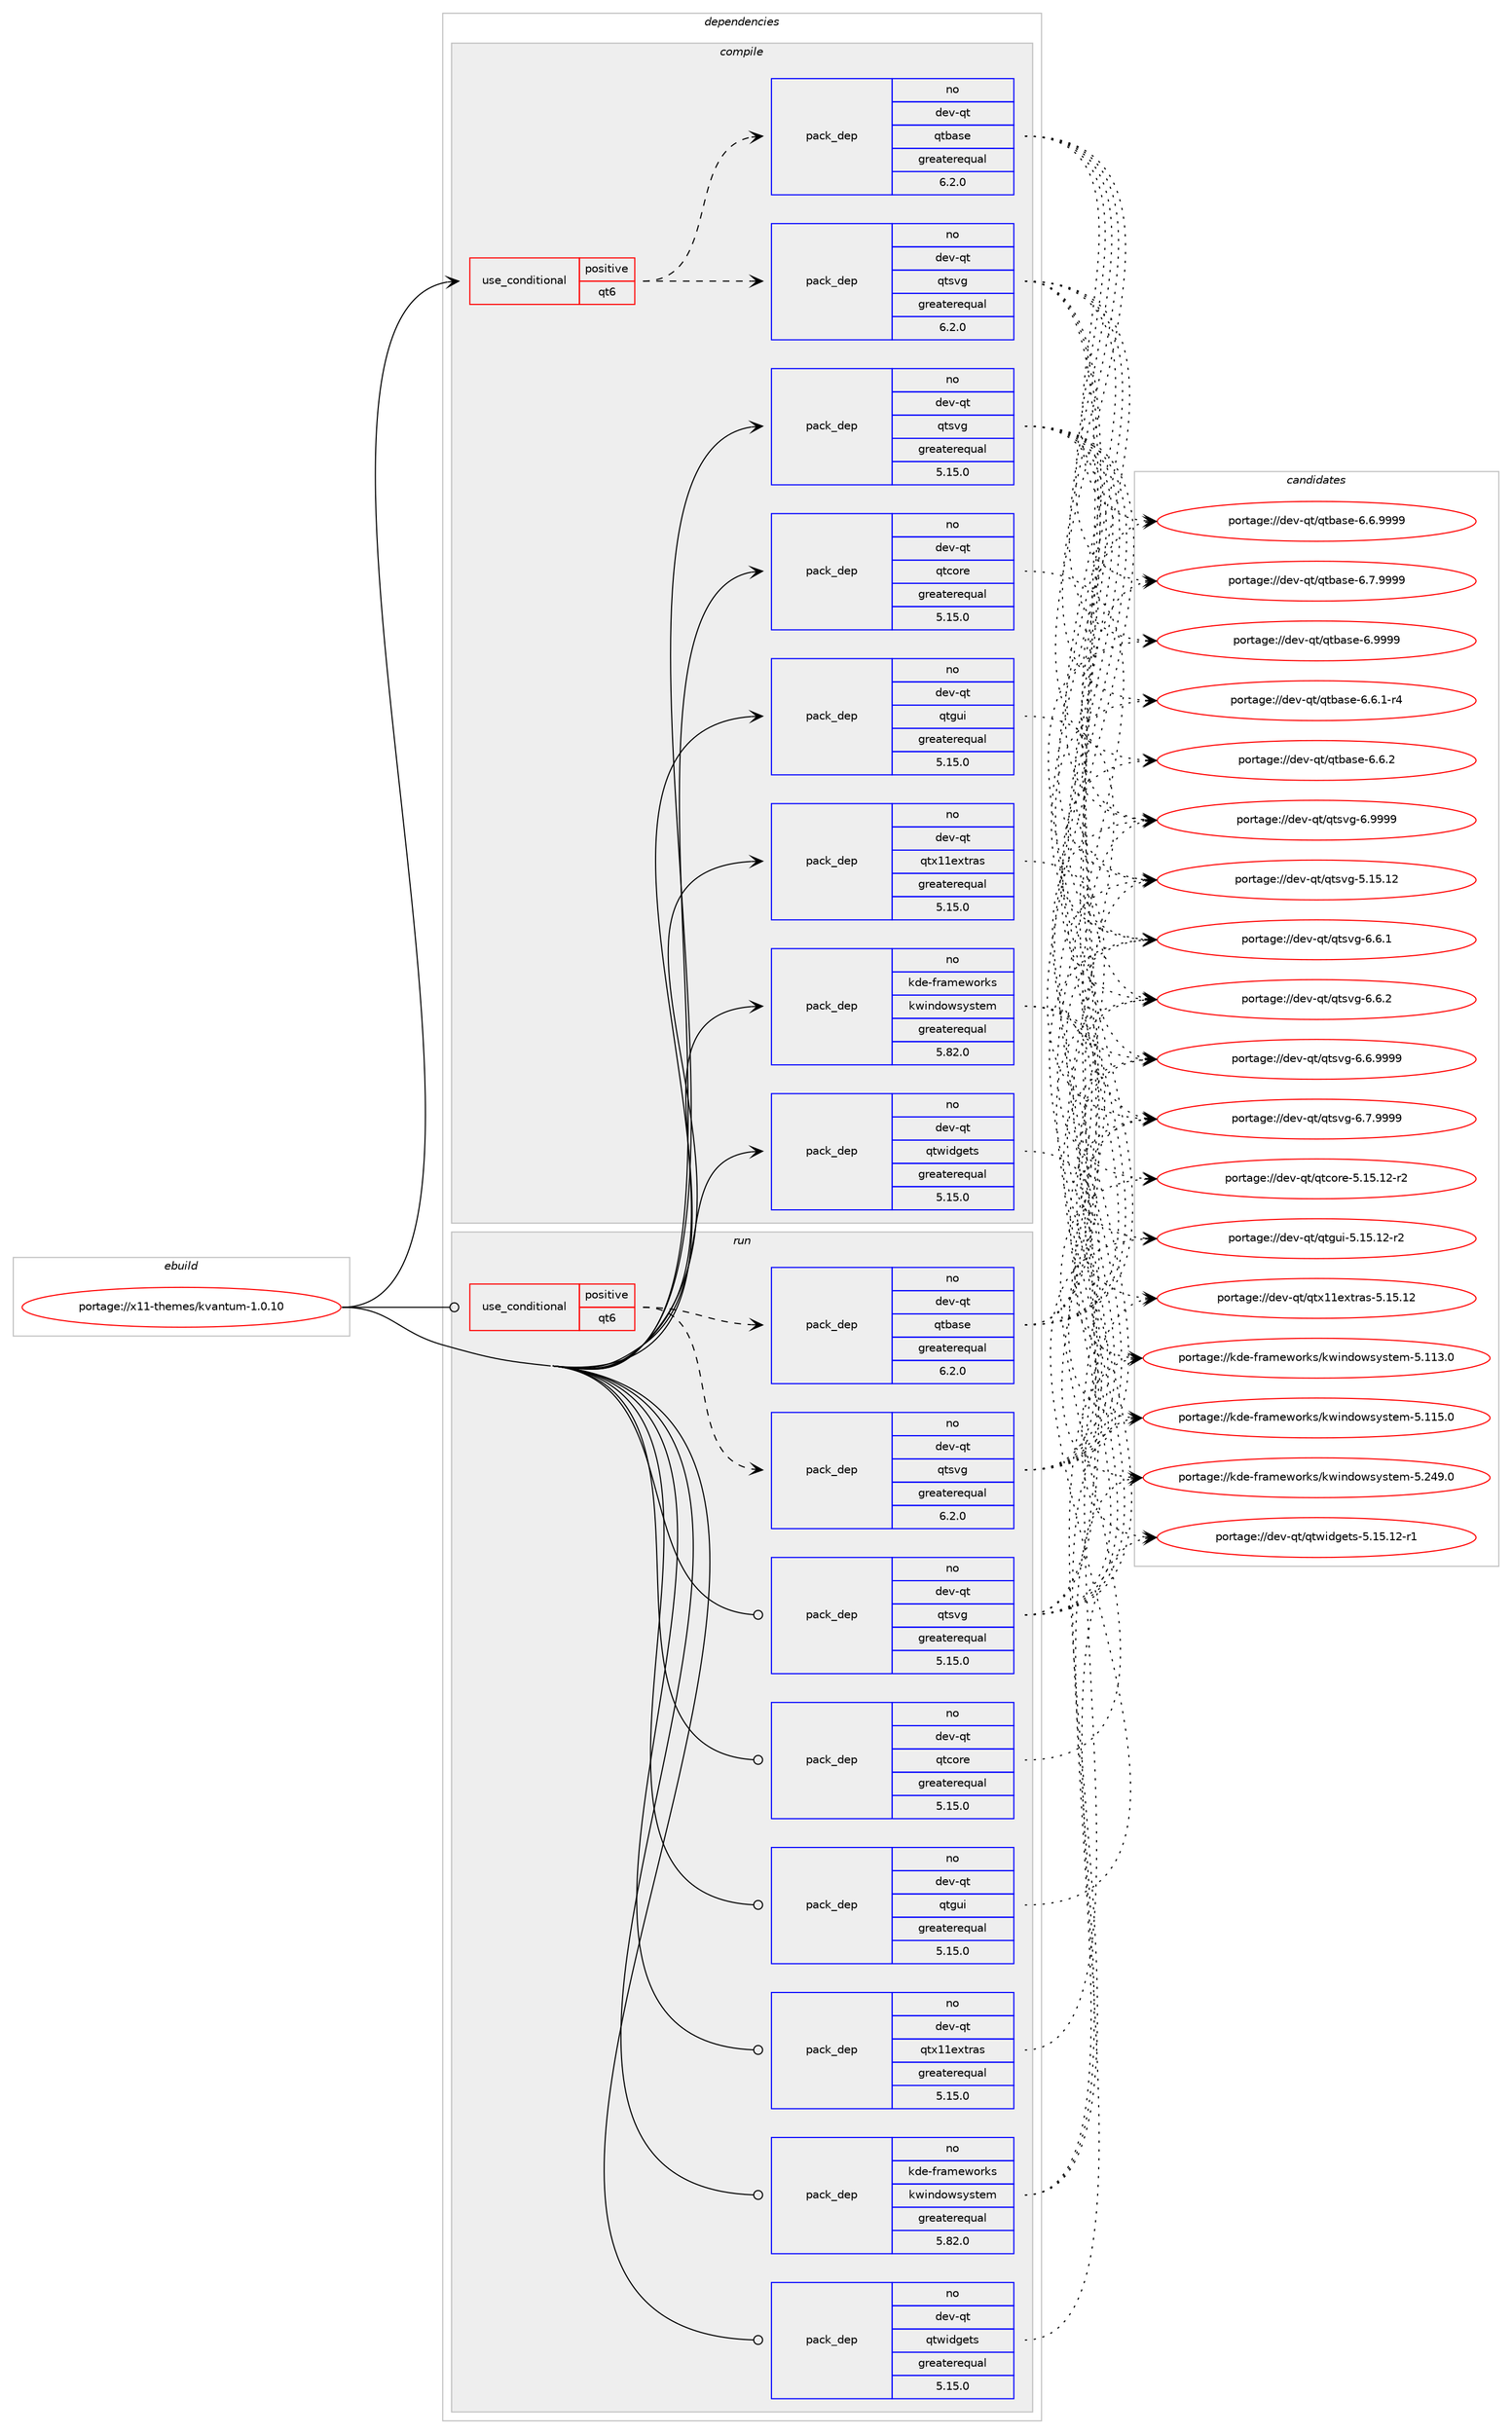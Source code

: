 digraph prolog {

# *************
# Graph options
# *************

newrank=true;
concentrate=true;
compound=true;
graph [rankdir=LR,fontname=Helvetica,fontsize=10,ranksep=1.5];#, ranksep=2.5, nodesep=0.2];
edge  [arrowhead=vee];
node  [fontname=Helvetica,fontsize=10];

# **********
# The ebuild
# **********

subgraph cluster_leftcol {
color=gray;
rank=same;
label=<<i>ebuild</i>>;
id [label="portage://x11-themes/kvantum-1.0.10", color=red, width=4, href="../x11-themes/kvantum-1.0.10.svg"];
}

# ****************
# The dependencies
# ****************

subgraph cluster_midcol {
color=gray;
label=<<i>dependencies</i>>;
subgraph cluster_compile {
fillcolor="#eeeeee";
style=filled;
label=<<i>compile</i>>;
subgraph cond18694 {
dependency28795 [label=<<TABLE BORDER="0" CELLBORDER="1" CELLSPACING="0" CELLPADDING="4"><TR><TD ROWSPAN="3" CELLPADDING="10">use_conditional</TD></TR><TR><TD>positive</TD></TR><TR><TD>qt6</TD></TR></TABLE>>, shape=none, color=red];
subgraph pack9750 {
dependency28796 [label=<<TABLE BORDER="0" CELLBORDER="1" CELLSPACING="0" CELLPADDING="4" WIDTH="220"><TR><TD ROWSPAN="6" CELLPADDING="30">pack_dep</TD></TR><TR><TD WIDTH="110">no</TD></TR><TR><TD>dev-qt</TD></TR><TR><TD>qtbase</TD></TR><TR><TD>greaterequal</TD></TR><TR><TD>6.2.0</TD></TR></TABLE>>, shape=none, color=blue];
}
dependency28795:e -> dependency28796:w [weight=20,style="dashed",arrowhead="vee"];
subgraph pack9751 {
dependency28797 [label=<<TABLE BORDER="0" CELLBORDER="1" CELLSPACING="0" CELLPADDING="4" WIDTH="220"><TR><TD ROWSPAN="6" CELLPADDING="30">pack_dep</TD></TR><TR><TD WIDTH="110">no</TD></TR><TR><TD>dev-qt</TD></TR><TR><TD>qtsvg</TD></TR><TR><TD>greaterequal</TD></TR><TR><TD>6.2.0</TD></TR></TABLE>>, shape=none, color=blue];
}
dependency28795:e -> dependency28797:w [weight=20,style="dashed",arrowhead="vee"];
}
id:e -> dependency28795:w [weight=20,style="solid",arrowhead="vee"];
subgraph pack9752 {
dependency28798 [label=<<TABLE BORDER="0" CELLBORDER="1" CELLSPACING="0" CELLPADDING="4" WIDTH="220"><TR><TD ROWSPAN="6" CELLPADDING="30">pack_dep</TD></TR><TR><TD WIDTH="110">no</TD></TR><TR><TD>dev-qt</TD></TR><TR><TD>qtcore</TD></TR><TR><TD>greaterequal</TD></TR><TR><TD>5.15.0</TD></TR></TABLE>>, shape=none, color=blue];
}
id:e -> dependency28798:w [weight=20,style="solid",arrowhead="vee"];
subgraph pack9753 {
dependency28799 [label=<<TABLE BORDER="0" CELLBORDER="1" CELLSPACING="0" CELLPADDING="4" WIDTH="220"><TR><TD ROWSPAN="6" CELLPADDING="30">pack_dep</TD></TR><TR><TD WIDTH="110">no</TD></TR><TR><TD>dev-qt</TD></TR><TR><TD>qtgui</TD></TR><TR><TD>greaterequal</TD></TR><TR><TD>5.15.0</TD></TR></TABLE>>, shape=none, color=blue];
}
id:e -> dependency28799:w [weight=20,style="solid",arrowhead="vee"];
subgraph pack9754 {
dependency28800 [label=<<TABLE BORDER="0" CELLBORDER="1" CELLSPACING="0" CELLPADDING="4" WIDTH="220"><TR><TD ROWSPAN="6" CELLPADDING="30">pack_dep</TD></TR><TR><TD WIDTH="110">no</TD></TR><TR><TD>dev-qt</TD></TR><TR><TD>qtsvg</TD></TR><TR><TD>greaterequal</TD></TR><TR><TD>5.15.0</TD></TR></TABLE>>, shape=none, color=blue];
}
id:e -> dependency28800:w [weight=20,style="solid",arrowhead="vee"];
subgraph pack9755 {
dependency28801 [label=<<TABLE BORDER="0" CELLBORDER="1" CELLSPACING="0" CELLPADDING="4" WIDTH="220"><TR><TD ROWSPAN="6" CELLPADDING="30">pack_dep</TD></TR><TR><TD WIDTH="110">no</TD></TR><TR><TD>dev-qt</TD></TR><TR><TD>qtwidgets</TD></TR><TR><TD>greaterequal</TD></TR><TR><TD>5.15.0</TD></TR></TABLE>>, shape=none, color=blue];
}
id:e -> dependency28801:w [weight=20,style="solid",arrowhead="vee"];
subgraph pack9756 {
dependency28802 [label=<<TABLE BORDER="0" CELLBORDER="1" CELLSPACING="0" CELLPADDING="4" WIDTH="220"><TR><TD ROWSPAN="6" CELLPADDING="30">pack_dep</TD></TR><TR><TD WIDTH="110">no</TD></TR><TR><TD>dev-qt</TD></TR><TR><TD>qtx11extras</TD></TR><TR><TD>greaterequal</TD></TR><TR><TD>5.15.0</TD></TR></TABLE>>, shape=none, color=blue];
}
id:e -> dependency28802:w [weight=20,style="solid",arrowhead="vee"];
subgraph pack9757 {
dependency28803 [label=<<TABLE BORDER="0" CELLBORDER="1" CELLSPACING="0" CELLPADDING="4" WIDTH="220"><TR><TD ROWSPAN="6" CELLPADDING="30">pack_dep</TD></TR><TR><TD WIDTH="110">no</TD></TR><TR><TD>kde-frameworks</TD></TR><TR><TD>kwindowsystem</TD></TR><TR><TD>greaterequal</TD></TR><TR><TD>5.82.0</TD></TR></TABLE>>, shape=none, color=blue];
}
id:e -> dependency28803:w [weight=20,style="solid",arrowhead="vee"];
# *** BEGIN UNKNOWN DEPENDENCY TYPE (TODO) ***
# id -> package_dependency(portage://x11-themes/kvantum-1.0.10,install,no,x11-base,xorg-proto,none,[,,],[],[])
# *** END UNKNOWN DEPENDENCY TYPE (TODO) ***

# *** BEGIN UNKNOWN DEPENDENCY TYPE (TODO) ***
# id -> package_dependency(portage://x11-themes/kvantum-1.0.10,install,no,x11-libs,libX11,none,[,,],[],[])
# *** END UNKNOWN DEPENDENCY TYPE (TODO) ***

}
subgraph cluster_compileandrun {
fillcolor="#eeeeee";
style=filled;
label=<<i>compile and run</i>>;
}
subgraph cluster_run {
fillcolor="#eeeeee";
style=filled;
label=<<i>run</i>>;
subgraph cond18695 {
dependency28804 [label=<<TABLE BORDER="0" CELLBORDER="1" CELLSPACING="0" CELLPADDING="4"><TR><TD ROWSPAN="3" CELLPADDING="10">use_conditional</TD></TR><TR><TD>positive</TD></TR><TR><TD>qt6</TD></TR></TABLE>>, shape=none, color=red];
subgraph pack9758 {
dependency28805 [label=<<TABLE BORDER="0" CELLBORDER="1" CELLSPACING="0" CELLPADDING="4" WIDTH="220"><TR><TD ROWSPAN="6" CELLPADDING="30">pack_dep</TD></TR><TR><TD WIDTH="110">no</TD></TR><TR><TD>dev-qt</TD></TR><TR><TD>qtbase</TD></TR><TR><TD>greaterequal</TD></TR><TR><TD>6.2.0</TD></TR></TABLE>>, shape=none, color=blue];
}
dependency28804:e -> dependency28805:w [weight=20,style="dashed",arrowhead="vee"];
subgraph pack9759 {
dependency28806 [label=<<TABLE BORDER="0" CELLBORDER="1" CELLSPACING="0" CELLPADDING="4" WIDTH="220"><TR><TD ROWSPAN="6" CELLPADDING="30">pack_dep</TD></TR><TR><TD WIDTH="110">no</TD></TR><TR><TD>dev-qt</TD></TR><TR><TD>qtsvg</TD></TR><TR><TD>greaterequal</TD></TR><TR><TD>6.2.0</TD></TR></TABLE>>, shape=none, color=blue];
}
dependency28804:e -> dependency28806:w [weight=20,style="dashed",arrowhead="vee"];
}
id:e -> dependency28804:w [weight=20,style="solid",arrowhead="odot"];
subgraph pack9760 {
dependency28807 [label=<<TABLE BORDER="0" CELLBORDER="1" CELLSPACING="0" CELLPADDING="4" WIDTH="220"><TR><TD ROWSPAN="6" CELLPADDING="30">pack_dep</TD></TR><TR><TD WIDTH="110">no</TD></TR><TR><TD>dev-qt</TD></TR><TR><TD>qtcore</TD></TR><TR><TD>greaterequal</TD></TR><TR><TD>5.15.0</TD></TR></TABLE>>, shape=none, color=blue];
}
id:e -> dependency28807:w [weight=20,style="solid",arrowhead="odot"];
subgraph pack9761 {
dependency28808 [label=<<TABLE BORDER="0" CELLBORDER="1" CELLSPACING="0" CELLPADDING="4" WIDTH="220"><TR><TD ROWSPAN="6" CELLPADDING="30">pack_dep</TD></TR><TR><TD WIDTH="110">no</TD></TR><TR><TD>dev-qt</TD></TR><TR><TD>qtgui</TD></TR><TR><TD>greaterequal</TD></TR><TR><TD>5.15.0</TD></TR></TABLE>>, shape=none, color=blue];
}
id:e -> dependency28808:w [weight=20,style="solid",arrowhead="odot"];
subgraph pack9762 {
dependency28809 [label=<<TABLE BORDER="0" CELLBORDER="1" CELLSPACING="0" CELLPADDING="4" WIDTH="220"><TR><TD ROWSPAN="6" CELLPADDING="30">pack_dep</TD></TR><TR><TD WIDTH="110">no</TD></TR><TR><TD>dev-qt</TD></TR><TR><TD>qtsvg</TD></TR><TR><TD>greaterequal</TD></TR><TR><TD>5.15.0</TD></TR></TABLE>>, shape=none, color=blue];
}
id:e -> dependency28809:w [weight=20,style="solid",arrowhead="odot"];
subgraph pack9763 {
dependency28810 [label=<<TABLE BORDER="0" CELLBORDER="1" CELLSPACING="0" CELLPADDING="4" WIDTH="220"><TR><TD ROWSPAN="6" CELLPADDING="30">pack_dep</TD></TR><TR><TD WIDTH="110">no</TD></TR><TR><TD>dev-qt</TD></TR><TR><TD>qtwidgets</TD></TR><TR><TD>greaterequal</TD></TR><TR><TD>5.15.0</TD></TR></TABLE>>, shape=none, color=blue];
}
id:e -> dependency28810:w [weight=20,style="solid",arrowhead="odot"];
subgraph pack9764 {
dependency28811 [label=<<TABLE BORDER="0" CELLBORDER="1" CELLSPACING="0" CELLPADDING="4" WIDTH="220"><TR><TD ROWSPAN="6" CELLPADDING="30">pack_dep</TD></TR><TR><TD WIDTH="110">no</TD></TR><TR><TD>dev-qt</TD></TR><TR><TD>qtx11extras</TD></TR><TR><TD>greaterequal</TD></TR><TR><TD>5.15.0</TD></TR></TABLE>>, shape=none, color=blue];
}
id:e -> dependency28811:w [weight=20,style="solid",arrowhead="odot"];
subgraph pack9765 {
dependency28812 [label=<<TABLE BORDER="0" CELLBORDER="1" CELLSPACING="0" CELLPADDING="4" WIDTH="220"><TR><TD ROWSPAN="6" CELLPADDING="30">pack_dep</TD></TR><TR><TD WIDTH="110">no</TD></TR><TR><TD>kde-frameworks</TD></TR><TR><TD>kwindowsystem</TD></TR><TR><TD>greaterequal</TD></TR><TR><TD>5.82.0</TD></TR></TABLE>>, shape=none, color=blue];
}
id:e -> dependency28812:w [weight=20,style="solid",arrowhead="odot"];
# *** BEGIN UNKNOWN DEPENDENCY TYPE (TODO) ***
# id -> package_dependency(portage://x11-themes/kvantum-1.0.10,run,no,x11-libs,libX11,none,[,,],[],[])
# *** END UNKNOWN DEPENDENCY TYPE (TODO) ***

}
}

# **************
# The candidates
# **************

subgraph cluster_choices {
rank=same;
color=gray;
label=<<i>candidates</i>>;

subgraph choice9750 {
color=black;
nodesep=1;
choice100101118451131164711311698971151014554465446494511452 [label="portage://dev-qt/qtbase-6.6.1-r4", color=red, width=4,href="../dev-qt/qtbase-6.6.1-r4.svg"];
choice10010111845113116471131169897115101455446544650 [label="portage://dev-qt/qtbase-6.6.2", color=red, width=4,href="../dev-qt/qtbase-6.6.2.svg"];
choice10010111845113116471131169897115101455446544657575757 [label="portage://dev-qt/qtbase-6.6.9999", color=red, width=4,href="../dev-qt/qtbase-6.6.9999.svg"];
choice10010111845113116471131169897115101455446554657575757 [label="portage://dev-qt/qtbase-6.7.9999", color=red, width=4,href="../dev-qt/qtbase-6.7.9999.svg"];
choice1001011184511311647113116989711510145544657575757 [label="portage://dev-qt/qtbase-6.9999", color=red, width=4,href="../dev-qt/qtbase-6.9999.svg"];
dependency28796:e -> choice100101118451131164711311698971151014554465446494511452:w [style=dotted,weight="100"];
dependency28796:e -> choice10010111845113116471131169897115101455446544650:w [style=dotted,weight="100"];
dependency28796:e -> choice10010111845113116471131169897115101455446544657575757:w [style=dotted,weight="100"];
dependency28796:e -> choice10010111845113116471131169897115101455446554657575757:w [style=dotted,weight="100"];
dependency28796:e -> choice1001011184511311647113116989711510145544657575757:w [style=dotted,weight="100"];
}
subgraph choice9751 {
color=black;
nodesep=1;
choice10010111845113116471131161151181034553464953464950 [label="portage://dev-qt/qtsvg-5.15.12", color=red, width=4,href="../dev-qt/qtsvg-5.15.12.svg"];
choice1001011184511311647113116115118103455446544649 [label="portage://dev-qt/qtsvg-6.6.1", color=red, width=4,href="../dev-qt/qtsvg-6.6.1.svg"];
choice1001011184511311647113116115118103455446544650 [label="portage://dev-qt/qtsvg-6.6.2", color=red, width=4,href="../dev-qt/qtsvg-6.6.2.svg"];
choice1001011184511311647113116115118103455446544657575757 [label="portage://dev-qt/qtsvg-6.6.9999", color=red, width=4,href="../dev-qt/qtsvg-6.6.9999.svg"];
choice1001011184511311647113116115118103455446554657575757 [label="portage://dev-qt/qtsvg-6.7.9999", color=red, width=4,href="../dev-qt/qtsvg-6.7.9999.svg"];
choice100101118451131164711311611511810345544657575757 [label="portage://dev-qt/qtsvg-6.9999", color=red, width=4,href="../dev-qt/qtsvg-6.9999.svg"];
dependency28797:e -> choice10010111845113116471131161151181034553464953464950:w [style=dotted,weight="100"];
dependency28797:e -> choice1001011184511311647113116115118103455446544649:w [style=dotted,weight="100"];
dependency28797:e -> choice1001011184511311647113116115118103455446544650:w [style=dotted,weight="100"];
dependency28797:e -> choice1001011184511311647113116115118103455446544657575757:w [style=dotted,weight="100"];
dependency28797:e -> choice1001011184511311647113116115118103455446554657575757:w [style=dotted,weight="100"];
dependency28797:e -> choice100101118451131164711311611511810345544657575757:w [style=dotted,weight="100"];
}
subgraph choice9752 {
color=black;
nodesep=1;
choice10010111845113116471131169911111410145534649534649504511450 [label="portage://dev-qt/qtcore-5.15.12-r2", color=red, width=4,href="../dev-qt/qtcore-5.15.12-r2.svg"];
dependency28798:e -> choice10010111845113116471131169911111410145534649534649504511450:w [style=dotted,weight="100"];
}
subgraph choice9753 {
color=black;
nodesep=1;
choice100101118451131164711311610311710545534649534649504511450 [label="portage://dev-qt/qtgui-5.15.12-r2", color=red, width=4,href="../dev-qt/qtgui-5.15.12-r2.svg"];
dependency28799:e -> choice100101118451131164711311610311710545534649534649504511450:w [style=dotted,weight="100"];
}
subgraph choice9754 {
color=black;
nodesep=1;
choice10010111845113116471131161151181034553464953464950 [label="portage://dev-qt/qtsvg-5.15.12", color=red, width=4,href="../dev-qt/qtsvg-5.15.12.svg"];
choice1001011184511311647113116115118103455446544649 [label="portage://dev-qt/qtsvg-6.6.1", color=red, width=4,href="../dev-qt/qtsvg-6.6.1.svg"];
choice1001011184511311647113116115118103455446544650 [label="portage://dev-qt/qtsvg-6.6.2", color=red, width=4,href="../dev-qt/qtsvg-6.6.2.svg"];
choice1001011184511311647113116115118103455446544657575757 [label="portage://dev-qt/qtsvg-6.6.9999", color=red, width=4,href="../dev-qt/qtsvg-6.6.9999.svg"];
choice1001011184511311647113116115118103455446554657575757 [label="portage://dev-qt/qtsvg-6.7.9999", color=red, width=4,href="../dev-qt/qtsvg-6.7.9999.svg"];
choice100101118451131164711311611511810345544657575757 [label="portage://dev-qt/qtsvg-6.9999", color=red, width=4,href="../dev-qt/qtsvg-6.9999.svg"];
dependency28800:e -> choice10010111845113116471131161151181034553464953464950:w [style=dotted,weight="100"];
dependency28800:e -> choice1001011184511311647113116115118103455446544649:w [style=dotted,weight="100"];
dependency28800:e -> choice1001011184511311647113116115118103455446544650:w [style=dotted,weight="100"];
dependency28800:e -> choice1001011184511311647113116115118103455446544657575757:w [style=dotted,weight="100"];
dependency28800:e -> choice1001011184511311647113116115118103455446554657575757:w [style=dotted,weight="100"];
dependency28800:e -> choice100101118451131164711311611511810345544657575757:w [style=dotted,weight="100"];
}
subgraph choice9755 {
color=black;
nodesep=1;
choice100101118451131164711311611910510010310111611545534649534649504511449 [label="portage://dev-qt/qtwidgets-5.15.12-r1", color=red, width=4,href="../dev-qt/qtwidgets-5.15.12-r1.svg"];
dependency28801:e -> choice100101118451131164711311611910510010310111611545534649534649504511449:w [style=dotted,weight="100"];
}
subgraph choice9756 {
color=black;
nodesep=1;
choice10010111845113116471131161204949101120116114971154553464953464950 [label="portage://dev-qt/qtx11extras-5.15.12", color=red, width=4,href="../dev-qt/qtx11extras-5.15.12.svg"];
dependency28802:e -> choice10010111845113116471131161204949101120116114971154553464953464950:w [style=dotted,weight="100"];
}
subgraph choice9757 {
color=black;
nodesep=1;
choice1071001014510211497109101119111114107115471071191051101001111191151211151161011094553464949514648 [label="portage://kde-frameworks/kwindowsystem-5.113.0", color=red, width=4,href="../kde-frameworks/kwindowsystem-5.113.0.svg"];
choice1071001014510211497109101119111114107115471071191051101001111191151211151161011094553464949534648 [label="portage://kde-frameworks/kwindowsystem-5.115.0", color=red, width=4,href="../kde-frameworks/kwindowsystem-5.115.0.svg"];
choice1071001014510211497109101119111114107115471071191051101001111191151211151161011094553465052574648 [label="portage://kde-frameworks/kwindowsystem-5.249.0", color=red, width=4,href="../kde-frameworks/kwindowsystem-5.249.0.svg"];
dependency28803:e -> choice1071001014510211497109101119111114107115471071191051101001111191151211151161011094553464949514648:w [style=dotted,weight="100"];
dependency28803:e -> choice1071001014510211497109101119111114107115471071191051101001111191151211151161011094553464949534648:w [style=dotted,weight="100"];
dependency28803:e -> choice1071001014510211497109101119111114107115471071191051101001111191151211151161011094553465052574648:w [style=dotted,weight="100"];
}
subgraph choice9758 {
color=black;
nodesep=1;
choice100101118451131164711311698971151014554465446494511452 [label="portage://dev-qt/qtbase-6.6.1-r4", color=red, width=4,href="../dev-qt/qtbase-6.6.1-r4.svg"];
choice10010111845113116471131169897115101455446544650 [label="portage://dev-qt/qtbase-6.6.2", color=red, width=4,href="../dev-qt/qtbase-6.6.2.svg"];
choice10010111845113116471131169897115101455446544657575757 [label="portage://dev-qt/qtbase-6.6.9999", color=red, width=4,href="../dev-qt/qtbase-6.6.9999.svg"];
choice10010111845113116471131169897115101455446554657575757 [label="portage://dev-qt/qtbase-6.7.9999", color=red, width=4,href="../dev-qt/qtbase-6.7.9999.svg"];
choice1001011184511311647113116989711510145544657575757 [label="portage://dev-qt/qtbase-6.9999", color=red, width=4,href="../dev-qt/qtbase-6.9999.svg"];
dependency28805:e -> choice100101118451131164711311698971151014554465446494511452:w [style=dotted,weight="100"];
dependency28805:e -> choice10010111845113116471131169897115101455446544650:w [style=dotted,weight="100"];
dependency28805:e -> choice10010111845113116471131169897115101455446544657575757:w [style=dotted,weight="100"];
dependency28805:e -> choice10010111845113116471131169897115101455446554657575757:w [style=dotted,weight="100"];
dependency28805:e -> choice1001011184511311647113116989711510145544657575757:w [style=dotted,weight="100"];
}
subgraph choice9759 {
color=black;
nodesep=1;
choice10010111845113116471131161151181034553464953464950 [label="portage://dev-qt/qtsvg-5.15.12", color=red, width=4,href="../dev-qt/qtsvg-5.15.12.svg"];
choice1001011184511311647113116115118103455446544649 [label="portage://dev-qt/qtsvg-6.6.1", color=red, width=4,href="../dev-qt/qtsvg-6.6.1.svg"];
choice1001011184511311647113116115118103455446544650 [label="portage://dev-qt/qtsvg-6.6.2", color=red, width=4,href="../dev-qt/qtsvg-6.6.2.svg"];
choice1001011184511311647113116115118103455446544657575757 [label="portage://dev-qt/qtsvg-6.6.9999", color=red, width=4,href="../dev-qt/qtsvg-6.6.9999.svg"];
choice1001011184511311647113116115118103455446554657575757 [label="portage://dev-qt/qtsvg-6.7.9999", color=red, width=4,href="../dev-qt/qtsvg-6.7.9999.svg"];
choice100101118451131164711311611511810345544657575757 [label="portage://dev-qt/qtsvg-6.9999", color=red, width=4,href="../dev-qt/qtsvg-6.9999.svg"];
dependency28806:e -> choice10010111845113116471131161151181034553464953464950:w [style=dotted,weight="100"];
dependency28806:e -> choice1001011184511311647113116115118103455446544649:w [style=dotted,weight="100"];
dependency28806:e -> choice1001011184511311647113116115118103455446544650:w [style=dotted,weight="100"];
dependency28806:e -> choice1001011184511311647113116115118103455446544657575757:w [style=dotted,weight="100"];
dependency28806:e -> choice1001011184511311647113116115118103455446554657575757:w [style=dotted,weight="100"];
dependency28806:e -> choice100101118451131164711311611511810345544657575757:w [style=dotted,weight="100"];
}
subgraph choice9760 {
color=black;
nodesep=1;
choice10010111845113116471131169911111410145534649534649504511450 [label="portage://dev-qt/qtcore-5.15.12-r2", color=red, width=4,href="../dev-qt/qtcore-5.15.12-r2.svg"];
dependency28807:e -> choice10010111845113116471131169911111410145534649534649504511450:w [style=dotted,weight="100"];
}
subgraph choice9761 {
color=black;
nodesep=1;
choice100101118451131164711311610311710545534649534649504511450 [label="portage://dev-qt/qtgui-5.15.12-r2", color=red, width=4,href="../dev-qt/qtgui-5.15.12-r2.svg"];
dependency28808:e -> choice100101118451131164711311610311710545534649534649504511450:w [style=dotted,weight="100"];
}
subgraph choice9762 {
color=black;
nodesep=1;
choice10010111845113116471131161151181034553464953464950 [label="portage://dev-qt/qtsvg-5.15.12", color=red, width=4,href="../dev-qt/qtsvg-5.15.12.svg"];
choice1001011184511311647113116115118103455446544649 [label="portage://dev-qt/qtsvg-6.6.1", color=red, width=4,href="../dev-qt/qtsvg-6.6.1.svg"];
choice1001011184511311647113116115118103455446544650 [label="portage://dev-qt/qtsvg-6.6.2", color=red, width=4,href="../dev-qt/qtsvg-6.6.2.svg"];
choice1001011184511311647113116115118103455446544657575757 [label="portage://dev-qt/qtsvg-6.6.9999", color=red, width=4,href="../dev-qt/qtsvg-6.6.9999.svg"];
choice1001011184511311647113116115118103455446554657575757 [label="portage://dev-qt/qtsvg-6.7.9999", color=red, width=4,href="../dev-qt/qtsvg-6.7.9999.svg"];
choice100101118451131164711311611511810345544657575757 [label="portage://dev-qt/qtsvg-6.9999", color=red, width=4,href="../dev-qt/qtsvg-6.9999.svg"];
dependency28809:e -> choice10010111845113116471131161151181034553464953464950:w [style=dotted,weight="100"];
dependency28809:e -> choice1001011184511311647113116115118103455446544649:w [style=dotted,weight="100"];
dependency28809:e -> choice1001011184511311647113116115118103455446544650:w [style=dotted,weight="100"];
dependency28809:e -> choice1001011184511311647113116115118103455446544657575757:w [style=dotted,weight="100"];
dependency28809:e -> choice1001011184511311647113116115118103455446554657575757:w [style=dotted,weight="100"];
dependency28809:e -> choice100101118451131164711311611511810345544657575757:w [style=dotted,weight="100"];
}
subgraph choice9763 {
color=black;
nodesep=1;
choice100101118451131164711311611910510010310111611545534649534649504511449 [label="portage://dev-qt/qtwidgets-5.15.12-r1", color=red, width=4,href="../dev-qt/qtwidgets-5.15.12-r1.svg"];
dependency28810:e -> choice100101118451131164711311611910510010310111611545534649534649504511449:w [style=dotted,weight="100"];
}
subgraph choice9764 {
color=black;
nodesep=1;
choice10010111845113116471131161204949101120116114971154553464953464950 [label="portage://dev-qt/qtx11extras-5.15.12", color=red, width=4,href="../dev-qt/qtx11extras-5.15.12.svg"];
dependency28811:e -> choice10010111845113116471131161204949101120116114971154553464953464950:w [style=dotted,weight="100"];
}
subgraph choice9765 {
color=black;
nodesep=1;
choice1071001014510211497109101119111114107115471071191051101001111191151211151161011094553464949514648 [label="portage://kde-frameworks/kwindowsystem-5.113.0", color=red, width=4,href="../kde-frameworks/kwindowsystem-5.113.0.svg"];
choice1071001014510211497109101119111114107115471071191051101001111191151211151161011094553464949534648 [label="portage://kde-frameworks/kwindowsystem-5.115.0", color=red, width=4,href="../kde-frameworks/kwindowsystem-5.115.0.svg"];
choice1071001014510211497109101119111114107115471071191051101001111191151211151161011094553465052574648 [label="portage://kde-frameworks/kwindowsystem-5.249.0", color=red, width=4,href="../kde-frameworks/kwindowsystem-5.249.0.svg"];
dependency28812:e -> choice1071001014510211497109101119111114107115471071191051101001111191151211151161011094553464949514648:w [style=dotted,weight="100"];
dependency28812:e -> choice1071001014510211497109101119111114107115471071191051101001111191151211151161011094553464949534648:w [style=dotted,weight="100"];
dependency28812:e -> choice1071001014510211497109101119111114107115471071191051101001111191151211151161011094553465052574648:w [style=dotted,weight="100"];
}
}

}
